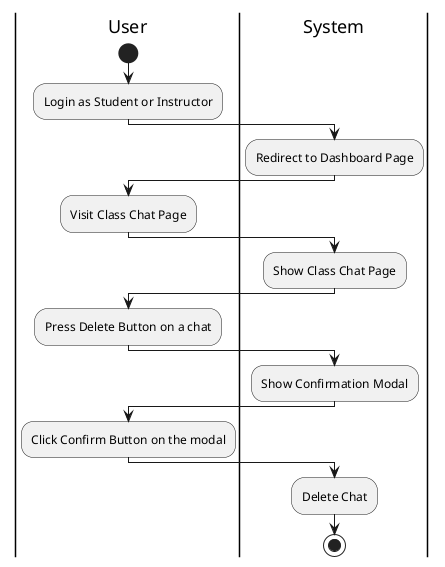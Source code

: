 @startuml DeleteChat
|User|
start
:Login as Student or Instructor;
|System|
:Redirect to Dashboard Page;
|User|
:Visit Class Chat Page;
|System|
:Show Class Chat Page;
|User|
:Press Delete Button on a chat;
|System|
:Show Confirmation Modal;
|User|
:Click Confirm Button on the modal;
|System|
:Delete Chat;
stop
@enduml
